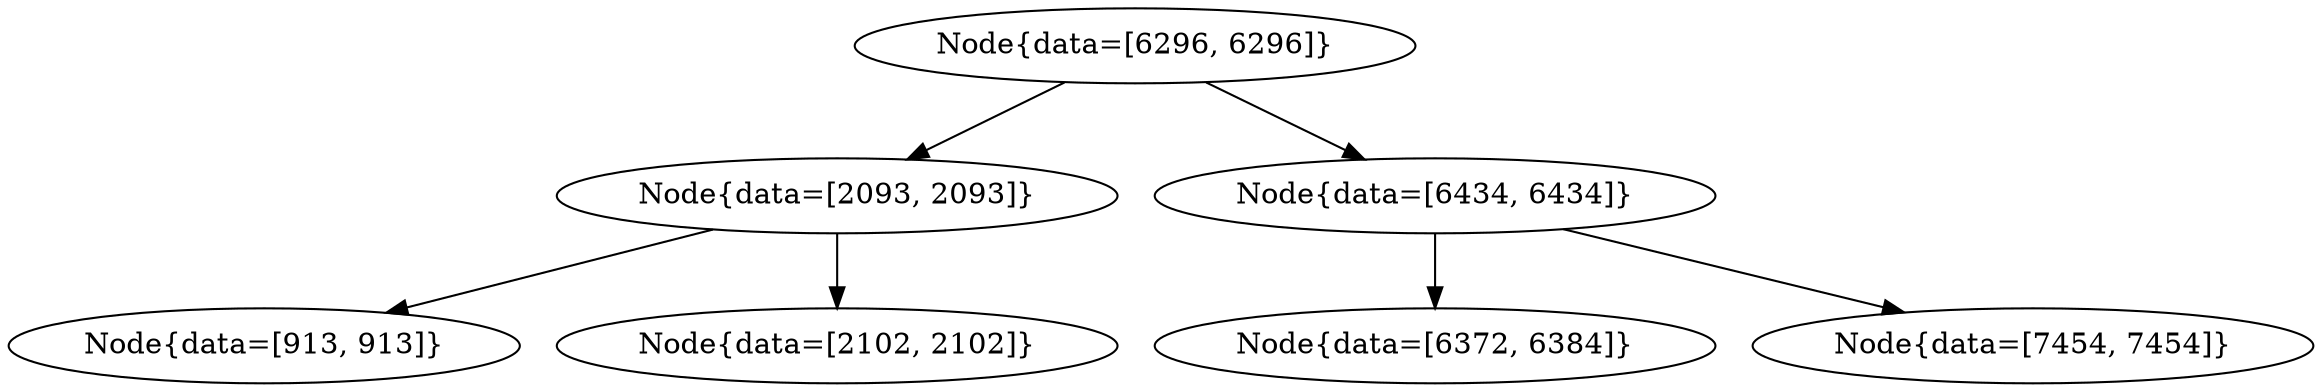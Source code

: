 digraph G{
2044934146 [label="Node{data=[6296, 6296]}"]
2044934146 -> 1950815744
1950815744 [label="Node{data=[2093, 2093]}"]
1950815744 -> 482900198
482900198 [label="Node{data=[913, 913]}"]
1950815744 -> 611874803
611874803 [label="Node{data=[2102, 2102]}"]
2044934146 -> 1153132630
1153132630 [label="Node{data=[6434, 6434]}"]
1153132630 -> 134250967
134250967 [label="Node{data=[6372, 6384]}"]
1153132630 -> 1473300345
1473300345 [label="Node{data=[7454, 7454]}"]
}
